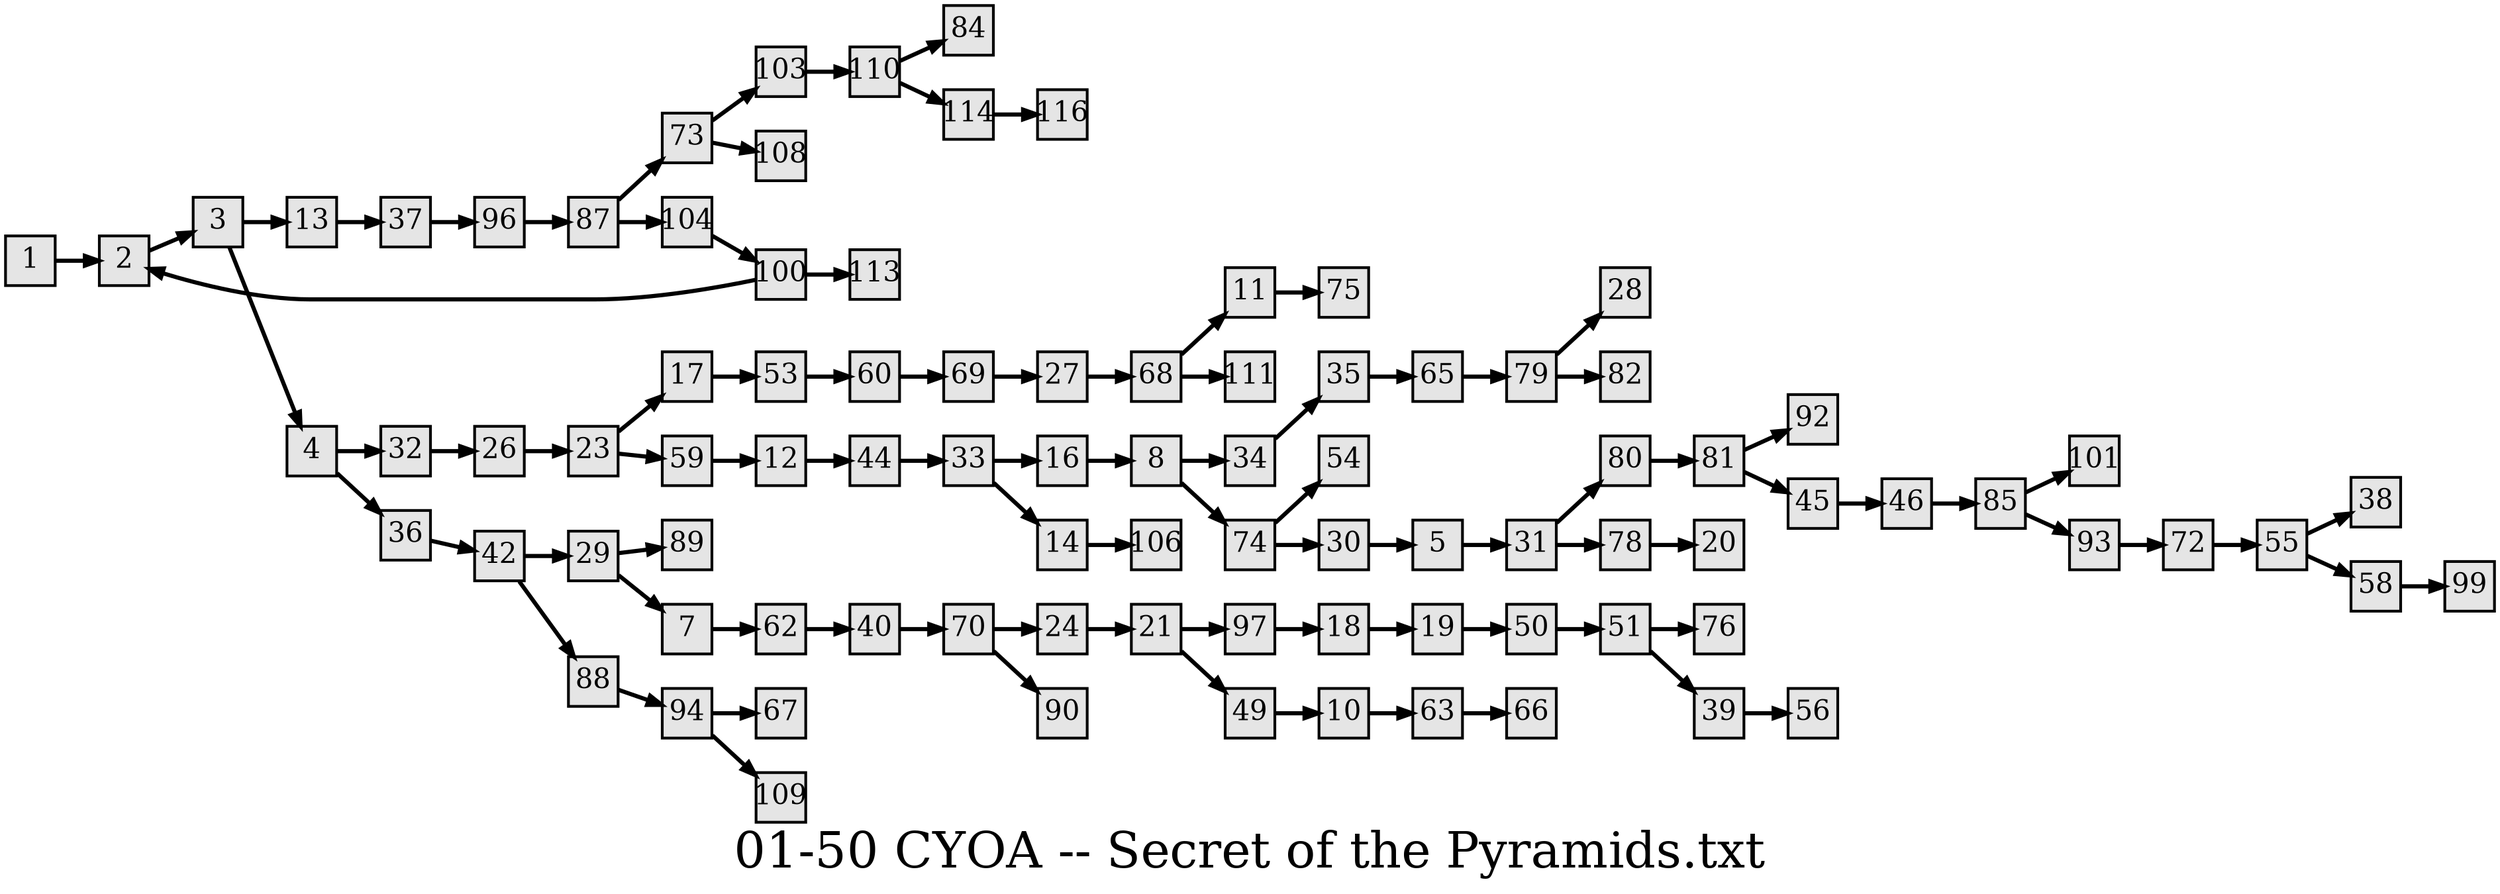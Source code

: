 digraph g{
  graph [ label="01-50 CYOA -- Secret of the Pyramids.txt" rankdir=LR, ordering=out, fontsize=36, nodesep="0.35", ranksep="0.45"];
  node  [shape=rect, penwidth=2, fontsize=20, style=filled, fillcolor=grey90, margin="0,0", labelfloat=true, regular=true, fixedsize=true];
  edge  [labelfloat=true, penwidth=3, fontsize=12];

  1 -> 2;
  2 -> 3;
  3 -> 13;
  3 -> 4;
  4 -> 32;
  4 -> 36;
  5 -> 31;
  7 -> 62;
  8 -> 34;
  8 -> 74;
  10 -> 63;
  11 -> 75;
  12 -> 44;
  13 -> 37;
  14 -> 106;
  16 -> 8;
  17 -> 53;
  18 -> 19;
  19 -> 50;
  21 -> 97;
  21 -> 49;
  23 -> 17;
  23 -> 59;
  24 -> 21;
  26 -> 23;
  27 -> 68;
  29 -> 89;
  29 -> 7;
  30 -> 5;
  31 -> 80;
  31 -> 78;
  32 -> 26;
  33 -> 16;
  33 -> 14;
  34 -> 35;
  35 -> 65;
  36 -> 42;
  37 -> 96;
  39 -> 56;
  40 -> 70;
  42 -> 29;
  42 -> 88;
  44 -> 33;
  45 -> 46;
  46 -> 85;
  49 -> 10;
  50 -> 51;
  51 -> 76;
  51 -> 39;
  53 -> 60;
  55 -> 38;
  55 -> 58;
  58 -> 99;
  59 -> 12;
  60 -> 69;
  62 -> 40;
  63 -> 66;
  65 -> 79;
  68 -> 11;
  68 -> 111;
  69 -> 27;
  70 -> 24;
  70 -> 90;
  72 -> 55;
  73 -> 103;
  73 -> 108;
  74 -> 54;
  74 -> 30;
  78 -> 20;
  79 -> 28;
  79 -> 82;
  80 -> 81;
  81 -> 92;
  81 -> 45;
  85 -> 101;
  85 -> 93;
  87 -> 73;
  87 -> 104;
  88 -> 94;
  93 -> 72;
  94 -> 67;
  94 -> 109;
  96 -> 87;
  97 -> 18;
  100 -> 2;
  100 -> 113;
  103 -> 110;
  104 -> 100;
  110 -> 84;
  110 -> 114;
  114 -> 116;
}

